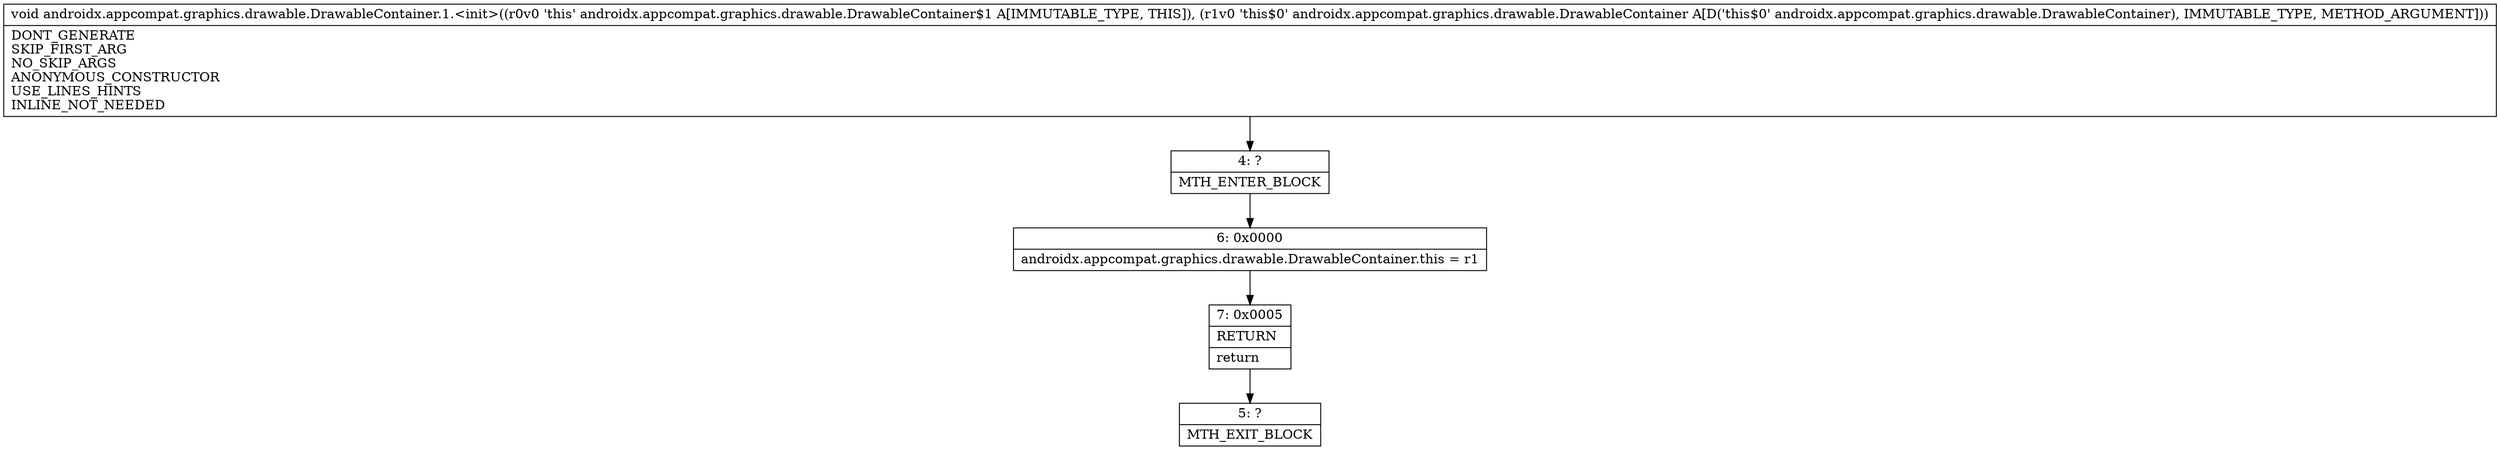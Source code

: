 digraph "CFG forandroidx.appcompat.graphics.drawable.DrawableContainer.1.\<init\>(Landroidx\/appcompat\/graphics\/drawable\/DrawableContainer;)V" {
Node_4 [shape=record,label="{4\:\ ?|MTH_ENTER_BLOCK\l}"];
Node_6 [shape=record,label="{6\:\ 0x0000|androidx.appcompat.graphics.drawable.DrawableContainer.this = r1\l}"];
Node_7 [shape=record,label="{7\:\ 0x0005|RETURN\l|return\l}"];
Node_5 [shape=record,label="{5\:\ ?|MTH_EXIT_BLOCK\l}"];
MethodNode[shape=record,label="{void androidx.appcompat.graphics.drawable.DrawableContainer.1.\<init\>((r0v0 'this' androidx.appcompat.graphics.drawable.DrawableContainer$1 A[IMMUTABLE_TYPE, THIS]), (r1v0 'this$0' androidx.appcompat.graphics.drawable.DrawableContainer A[D('this$0' androidx.appcompat.graphics.drawable.DrawableContainer), IMMUTABLE_TYPE, METHOD_ARGUMENT]))  | DONT_GENERATE\lSKIP_FIRST_ARG\lNO_SKIP_ARGS\lANONYMOUS_CONSTRUCTOR\lUSE_LINES_HINTS\lINLINE_NOT_NEEDED\l}"];
MethodNode -> Node_4;Node_4 -> Node_6;
Node_6 -> Node_7;
Node_7 -> Node_5;
}

